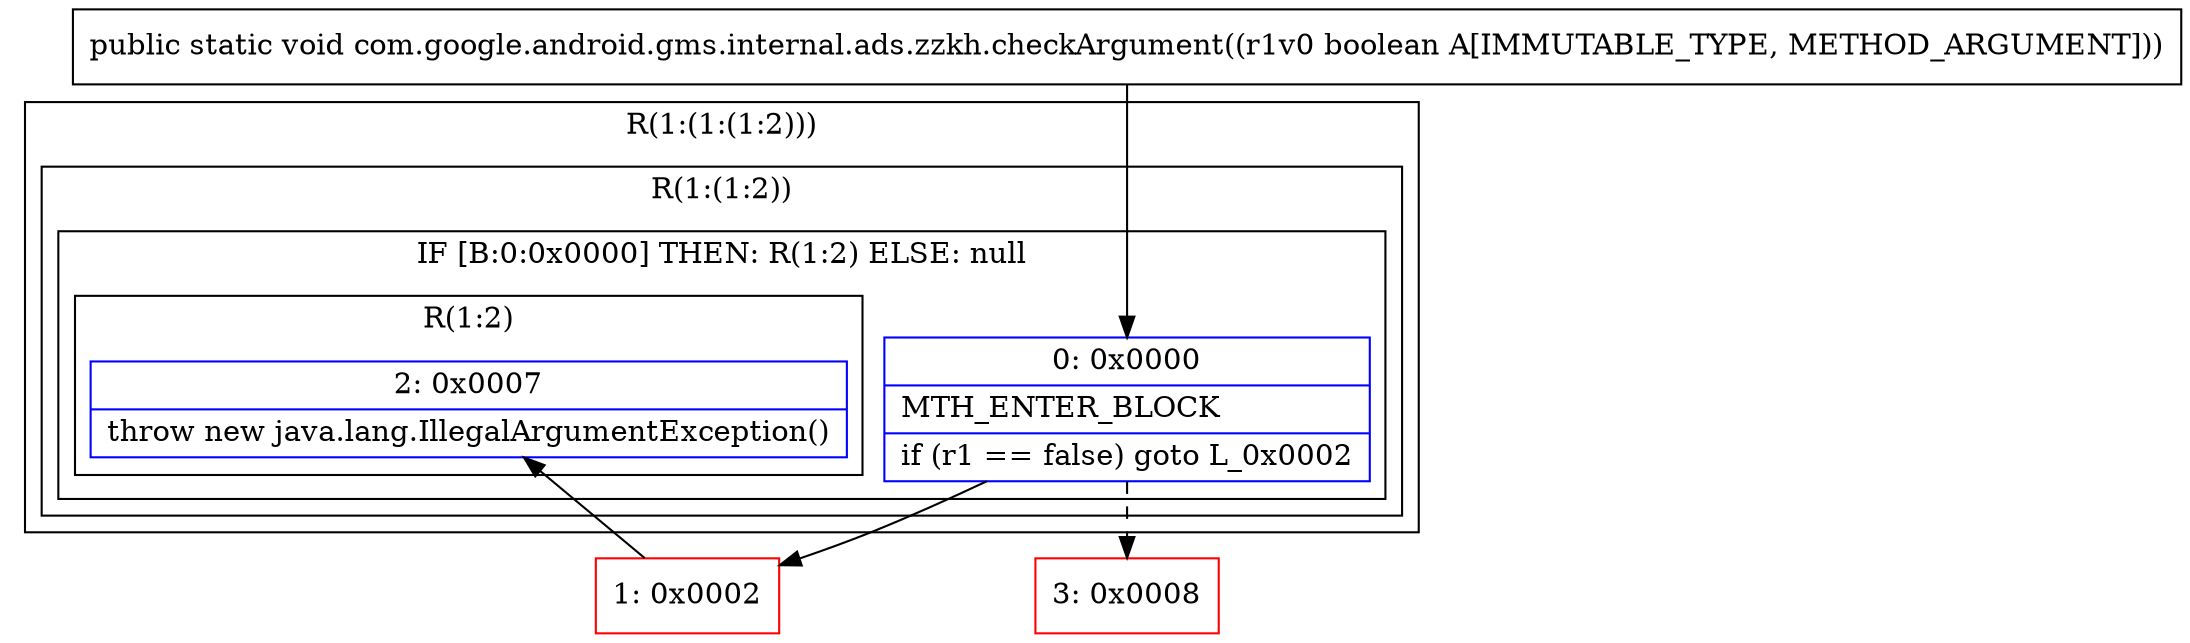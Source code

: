 digraph "CFG forcom.google.android.gms.internal.ads.zzkh.checkArgument(Z)V" {
subgraph cluster_Region_705618972 {
label = "R(1:(1:(1:2)))";
node [shape=record,color=blue];
subgraph cluster_Region_1839081941 {
label = "R(1:(1:2))";
node [shape=record,color=blue];
subgraph cluster_IfRegion_913168864 {
label = "IF [B:0:0x0000] THEN: R(1:2) ELSE: null";
node [shape=record,color=blue];
Node_0 [shape=record,label="{0\:\ 0x0000|MTH_ENTER_BLOCK\l|if (r1 == false) goto L_0x0002\l}"];
subgraph cluster_Region_994656431 {
label = "R(1:2)";
node [shape=record,color=blue];
Node_2 [shape=record,label="{2\:\ 0x0007|throw new java.lang.IllegalArgumentException()\l}"];
}
}
}
}
Node_1 [shape=record,color=red,label="{1\:\ 0x0002}"];
Node_3 [shape=record,color=red,label="{3\:\ 0x0008}"];
MethodNode[shape=record,label="{public static void com.google.android.gms.internal.ads.zzkh.checkArgument((r1v0 boolean A[IMMUTABLE_TYPE, METHOD_ARGUMENT])) }"];
MethodNode -> Node_0;
Node_0 -> Node_1;
Node_0 -> Node_3[style=dashed];
Node_1 -> Node_2;
}

